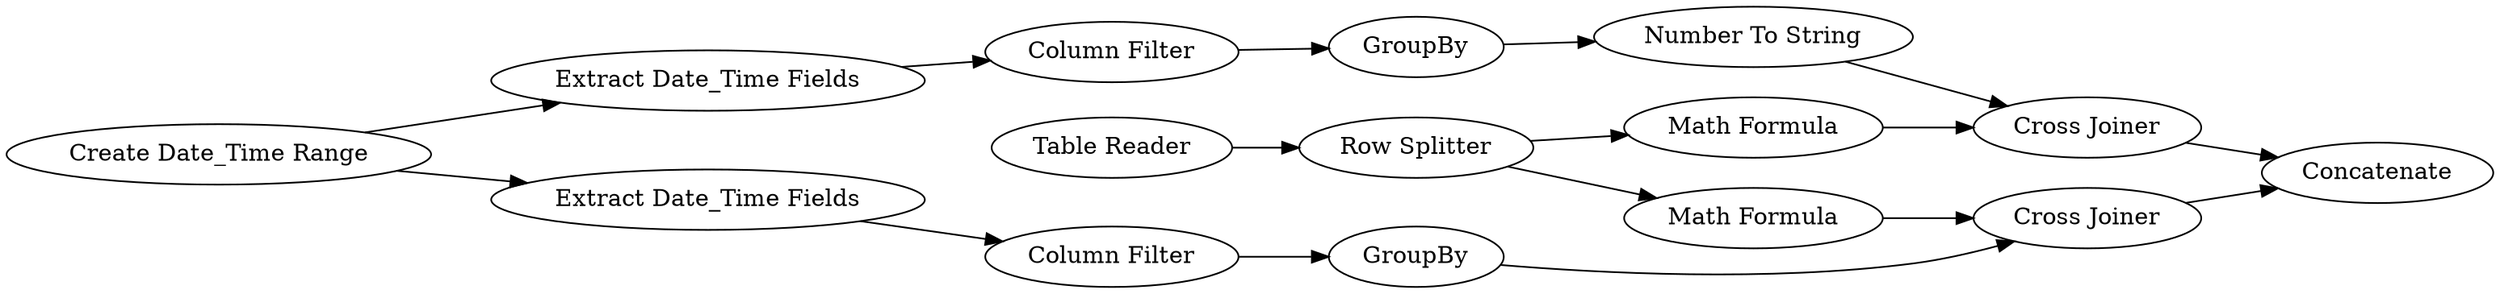 digraph {
	"4283649596876668404_20" [label=GroupBy]
	"4283649596876668404_19" [label=GroupBy]
	"4283649596876668404_21" [label="Number To String"]
	"4283649596876668404_1" [label="Table Reader"]
	"4283649596876668404_4" [label="Math Formula"]
	"4283649596876668404_6" [label="Row Splitter"]
	"4283649596876668404_9" [label="Cross Joiner"]
	"4283649596876668404_15" [label="Extract Date_Time Fields"]
	"4283649596876668404_16" [label="Column Filter"]
	"4283649596876668404_18" [label="Column Filter"]
	"4283649596876668404_11" [label="Create Date_Time Range"]
	"4283649596876668404_14" [label="Extract Date_Time Fields"]
	"4283649596876668404_10" [label=Concatenate]
	"4283649596876668404_5" [label="Cross Joiner"]
	"4283649596876668404_8" [label="Math Formula"]
	"4283649596876668404_14" -> "4283649596876668404_16"
	"4283649596876668404_16" -> "4283649596876668404_19"
	"4283649596876668404_5" -> "4283649596876668404_10"
	"4283649596876668404_9" -> "4283649596876668404_10"
	"4283649596876668404_6" -> "4283649596876668404_8"
	"4283649596876668404_8" -> "4283649596876668404_9"
	"4283649596876668404_20" -> "4283649596876668404_21"
	"4283649596876668404_1" -> "4283649596876668404_6"
	"4283649596876668404_21" -> "4283649596876668404_9"
	"4283649596876668404_15" -> "4283649596876668404_18"
	"4283649596876668404_11" -> "4283649596876668404_15"
	"4283649596876668404_6" -> "4283649596876668404_4"
	"4283649596876668404_18" -> "4283649596876668404_20"
	"4283649596876668404_11" -> "4283649596876668404_14"
	"4283649596876668404_19" -> "4283649596876668404_5"
	"4283649596876668404_4" -> "4283649596876668404_5"
	rankdir=LR
}
